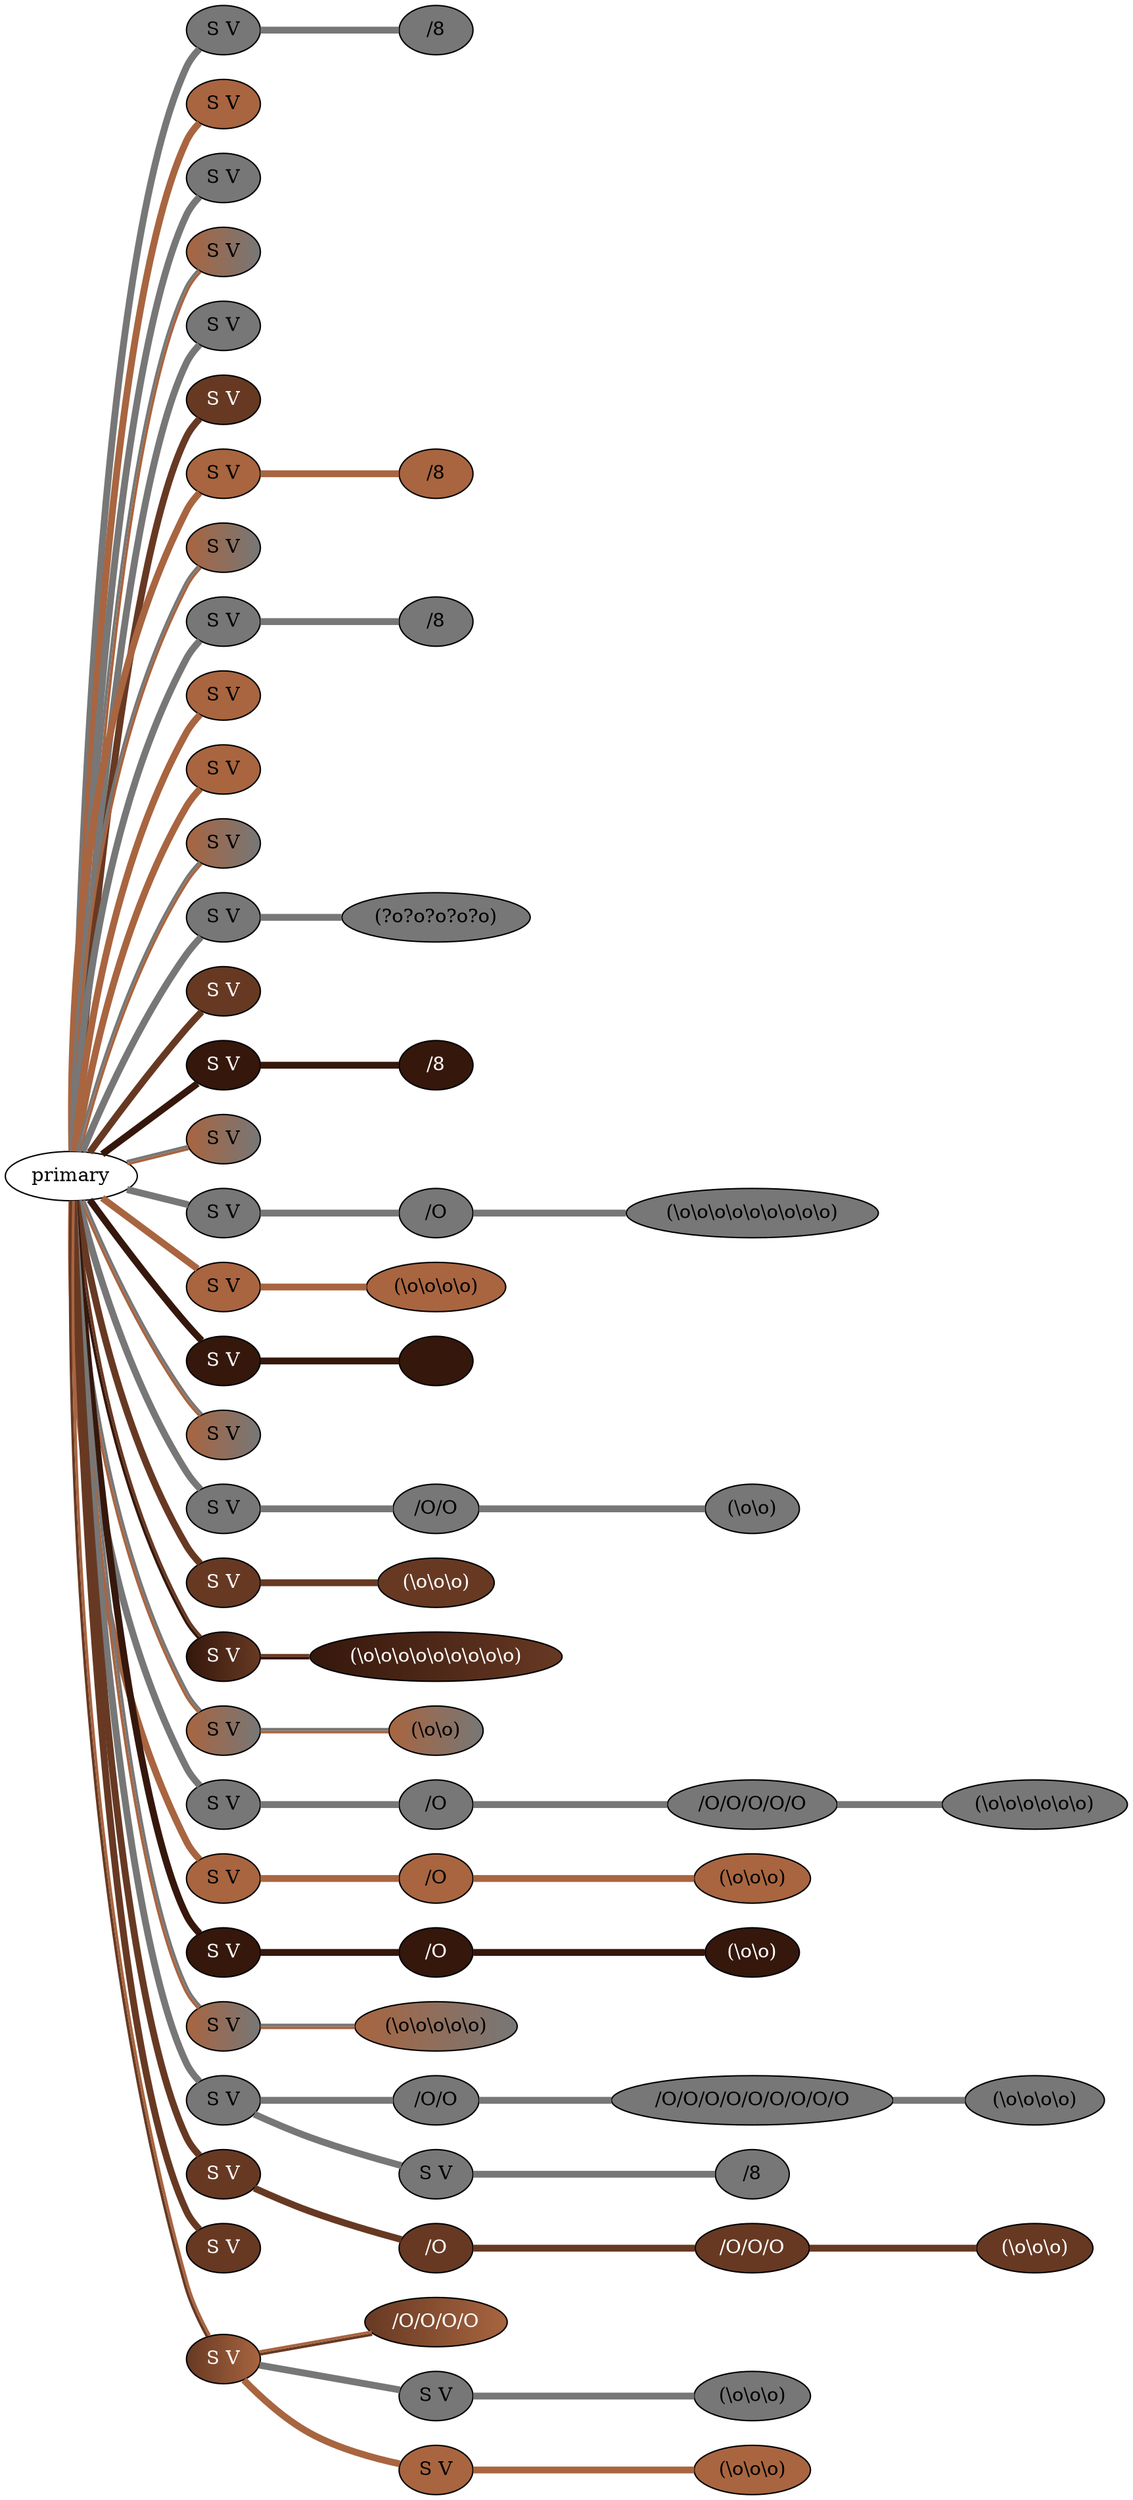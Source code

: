 graph {
 graph [rankdir=LR]
"1" [qtype="pendant_node", pendant_colors="#777777", pendant_ply="S", pendant_attach="V", pendant_length="50.5", label="S V", style=filled, fillcolor="#777777", fontcolor="#000000"]
"primary" -- "1" [qtype="pendant_link",penwidth=5,color="#777777"]
"1:0" [qtype="knot_node", knot_value="1", knot_type="E", knot_position="20.5", knot_spin="S", label="/8", style=filled, fillcolor="#777777" , fontcolor="#000000"]
"1" -- "1:0" [qtype="knot_link",penwidth=5,color="#777777"]
"2" [qtype="pendant_node", pendant_colors="#A86540", pendant_ply="S", pendant_attach="V", pendant_length="48.5", label="S V", style=filled, fillcolor="#A86540", fontcolor="#000000"]
"primary" -- "2" [qtype="pendant_link",penwidth=5,color="#A86540"]
"3" [qtype="pendant_node", pendant_colors="#777777", pendant_ply="S", pendant_attach="V", pendant_length="48.0", label="S V", style=filled, fillcolor="#777777", fontcolor="#000000"]
"primary" -- "3" [qtype="pendant_link",penwidth=5,color="#777777"]
"4" [qtype="pendant_node", pendant_colors="#A86540:#777777", pendant_ply="S", pendant_attach="V", pendant_length="49.0", label="S V", style=filled, fillcolor="#A86540:#777777", fontcolor="#000000"]
"primary" -- "4" [qtype="pendant_link",penwidth=2,color="#A86540:#777777"]
"5" [qtype="pendant_node", pendant_colors="#777777", pendant_ply="S", pendant_attach="V", pendant_length="47.0", label="S V", style=filled, fillcolor="#777777", fontcolor="#000000"]
"primary" -- "5" [qtype="pendant_link",penwidth=5,color="#777777"]
"6" [qtype="pendant_node", pendant_colors="#673923", pendant_ply="S", pendant_attach="V", pendant_length="44.5", label="S V", style=filled, fillcolor="#673923", fontcolor="#ffffff"]
"primary" -- "6" [qtype="pendant_link",penwidth=5,color="#673923"]
"7" [qtype="pendant_node", pendant_colors="#A86540", pendant_ply="S", pendant_attach="V", pendant_length="45.0", label="S V", style=filled, fillcolor="#A86540", fontcolor="#000000"]
"primary" -- "7" [qtype="pendant_link",penwidth=5,color="#A86540"]
"7:0" [qtype="knot_node", knot_value="1", knot_type="E", knot_position="20.0", knot_spin="S", label="/8", style=filled, fillcolor="#A86540" , fontcolor="#000000"]
"7" -- "7:0" [qtype="knot_link",penwidth=5,color="#A86540"]
"8" [qtype="pendant_node", pendant_colors="#A86540:#777777", pendant_ply="S", pendant_attach="V", pendant_length="44.0", label="S V", style=filled, fillcolor="#A86540:#777777", fontcolor="#000000"]
"primary" -- "8" [qtype="pendant_link",penwidth=2,color="#A86540:#777777"]
"9" [qtype="pendant_node", pendant_colors="#777777", pendant_ply="S", pendant_attach="V", pendant_length="50.0", label="S V", style=filled, fillcolor="#777777", fontcolor="#000000"]
"primary" -- "9" [qtype="pendant_link",penwidth=5,color="#777777"]
"9:0" [qtype="knot_node", knot_value="1", knot_type="E", knot_position="19.0", knot_spin="S", label="/8", style=filled, fillcolor="#777777" , fontcolor="#000000"]
"9" -- "9:0" [qtype="knot_link",penwidth=5,color="#777777"]
"10" [qtype="pendant_node", pendant_colors="#A86540", pendant_ply="S", pendant_attach="V", pendant_length="49.0", label="S V", style=filled, fillcolor="#A86540", fontcolor="#000000"]
"primary" -- "10" [qtype="pendant_link",penwidth=5,color="#A86540"]
"11" [qtype="pendant_node", pendant_colors="#A86540", pendant_ply="S", pendant_attach="V", pendant_length="51.0", label="S V", style=filled, fillcolor="#A86540", fontcolor="#000000"]
"primary" -- "11" [qtype="pendant_link",penwidth=5,color="#A86540"]
"12" [qtype="pendant_node", pendant_colors="#A86540:#777777", pendant_ply="S", pendant_attach="V", pendant_length="49.5", label="S V", style=filled, fillcolor="#A86540:#777777", fontcolor="#000000"]
"primary" -- "12" [qtype="pendant_link",penwidth=2,color="#A86540:#777777"]
"13" [qtype="pendant_node", pendant_colors="#777777", pendant_ply="S", pendant_attach="V", pendant_length="45.5", label="S V", style=filled, fillcolor="#777777", fontcolor="#000000"]
"primary" -- "13" [qtype="pendant_link",penwidth=5,color="#777777"]
"13:0" [qtype="knot_node", knot_value="5", knot_type="L", knot_position="18.5", knot_spin="ZS", label="(?o?o?o?o?o)", style=filled, fillcolor="#777777" , fontcolor="#000000"]
"13" -- "13:0" [qtype="knot_link",penwidth=5,color="#777777"]
"14" [qtype="pendant_node", pendant_colors="#673923", pendant_ply="S", pendant_attach="V", pendant_length="48.5", label="S V", style=filled, fillcolor="#673923", fontcolor="#ffffff"]
"primary" -- "14" [qtype="pendant_link",penwidth=5,color="#673923"]
"15" [qtype="pendant_node", pendant_colors="#35170C", pendant_ply="S", pendant_attach="V", pendant_length="46.0", label="S V", style=filled, fillcolor="#35170C", fontcolor="#ffffff"]
"primary" -- "15" [qtype="pendant_link",penwidth=5,color="#35170C"]
"15:0" [qtype="knot_node", knot_value="1", knot_type="E", knot_position="18.0", knot_spin="S", label="/8", style=filled, fillcolor="#35170C" , fontcolor="#ffffff"]
"15" -- "15:0" [qtype="knot_link",penwidth=5,color="#35170C"]
"16" [qtype="pendant_node", pendant_colors="#A86540:#777777", pendant_ply="S", pendant_attach="V", pendant_length="49.0", label="S V", style=filled, fillcolor="#A86540:#777777", fontcolor="#000000"]
"primary" -- "16" [qtype="pendant_link",penwidth=2,color="#A86540:#777777"]
"17" [qtype="pendant_node", pendant_colors="#777777", pendant_ply="S", pendant_attach="V", pendant_length="43.5", label="S V", style=filled, fillcolor="#777777", fontcolor="#000000"]
"primary" -- "17" [qtype="pendant_link",penwidth=5,color="#777777"]
"17:0" [qtype="knot_node", knot_value="1", knot_type="S", knot_position="11.0", knot_spin="S", label="/O", style=filled, fillcolor="#777777" , fontcolor="#000000"]
"17" -- "17:0" [qtype="knot_link",penwidth=5,color="#777777"]
"17:1" [qtype="knot_node", knot_value="9", knot_type="L", knot_position="18.0", knot_spin="Z", label="(\\o\\o\\o\\o\\o\\o\\o\\o\\o)", style=filled, fillcolor="#777777" , fontcolor="#000000"]
"17:0" -- "17:1" [qtype="knot_link",penwidth=5,color="#777777"]
"18" [qtype="pendant_node", pendant_colors="#A86540", pendant_ply="S", pendant_attach="V", pendant_length="48.0", label="S V", style=filled, fillcolor="#A86540", fontcolor="#000000"]
"primary" -- "18" [qtype="pendant_link",penwidth=5,color="#A86540"]
"18:0" [qtype="knot_node", knot_value="4", knot_type="L", knot_position="18.0", knot_spin="Z", label="(\\o\\o\\o\\o)", style=filled, fillcolor="#A86540" , fontcolor="#000000"]
"18" -- "18:0" [qtype="knot_link",penwidth=5,color="#A86540"]
"19" [qtype="pendant_node", pendant_colors="#35170C", pendant_ply="S", pendant_attach="V", pendant_length="49.0", label="S V", style=filled, fillcolor="#35170C", fontcolor="#ffffff"]
"primary" -- "19" [qtype="pendant_link",penwidth=5,color="#35170C"]
"19:0" [qtype="knot_node", knot_value="1", knot_type="", knot_position="18.0", knot_spin="Z", label="", style=filled, fillcolor="#35170C" , fontcolor="#ffffff"]
"19" -- "19:0" [qtype="knot_link",penwidth=5,color="#35170C"]
"20" [qtype="pendant_node", pendant_colors="#A86540:#777777", pendant_ply="S", pendant_attach="V", pendant_length="49.0", label="S V", style=filled, fillcolor="#A86540:#777777", fontcolor="#000000"]
"primary" -- "20" [qtype="pendant_link",penwidth=2,color="#A86540:#777777"]
"21" [qtype="pendant_node", pendant_colors="#777777", pendant_ply="S", pendant_attach="V", pendant_length="50.0", label="S V", style=filled, fillcolor="#777777", fontcolor="#000000"]
"primary" -- "21" [qtype="pendant_link",penwidth=5,color="#777777"]
"21:0" [qtype="knot_node", knot_value="2", knot_type="S", knot_position="11.0", knot_spin="S", label="/O/O", style=filled, fillcolor="#777777" , fontcolor="#000000"]
"21" -- "21:0" [qtype="knot_link",penwidth=5,color="#777777"]
"21:1" [qtype="knot_node", knot_value="2", knot_type="L", knot_position="18.0", knot_spin="Z", label="(\\o\\o)", style=filled, fillcolor="#777777" , fontcolor="#000000"]
"21:0" -- "21:1" [qtype="knot_link",penwidth=5,color="#777777"]
"22" [qtype="pendant_node", pendant_colors="#673923", pendant_ply="S", pendant_attach="V", pendant_length="48.5", label="S V", style=filled, fillcolor="#673923", fontcolor="#ffffff"]
"primary" -- "22" [qtype="pendant_link",penwidth=5,color="#673923"]
"22:0" [qtype="knot_node", knot_value="3", knot_type="L", knot_position="18.0", knot_spin="Z", label="(\\o\\o\\o)", style=filled, fillcolor="#673923" , fontcolor="#ffffff"]
"22" -- "22:0" [qtype="knot_link",penwidth=5,color="#673923"]
"23" [qtype="pendant_node", pendant_colors="#35170C:#673923", pendant_ply="S", pendant_attach="V", pendant_length="42.0", label="S V", style=filled, fillcolor="#35170C:#673923", fontcolor="#ffffff"]
"primary" -- "23" [qtype="pendant_link",penwidth=2,color="#35170C:#673923"]
"23:0" [qtype="knot_node", knot_value="9", knot_type="L", knot_position="18.0", knot_spin="Z", label="(\\o\\o\\o\\o\\o\\o\\o\\o\\o)", style=filled, fillcolor="#35170C:#673923" , fontcolor="#ffffff"]
"23" -- "23:0" [qtype="knot_link",penwidth=2,color="#35170C:#673923"]
"24" [qtype="pendant_node", pendant_colors="#A86540:#777777", pendant_ply="S", pendant_attach="V", pendant_length="48.0", label="S V", style=filled, fillcolor="#A86540:#777777", fontcolor="#000000"]
"primary" -- "24" [qtype="pendant_link",penwidth=2,color="#A86540:#777777"]
"24:0" [qtype="knot_node", knot_value="2", knot_type="L", knot_position="18.5", knot_spin="Z", label="(\\o\\o)", style=filled, fillcolor="#A86540:#777777" , fontcolor="#000000"]
"24" -- "24:0" [qtype="knot_link",penwidth=2,color="#A86540:#777777"]
"25" [qtype="pendant_node", pendant_colors="#777777", pendant_ply="S", pendant_attach="V", pendant_length="43.5", label="S V", style=filled, fillcolor="#777777", fontcolor="#000000"]
"primary" -- "25" [qtype="pendant_link",penwidth=5,color="#777777"]
"25:0" [qtype="knot_node", knot_value="1", knot_type="S", knot_position="5.5", knot_spin="S", label="/O", style=filled, fillcolor="#777777" , fontcolor="#000000"]
"25" -- "25:0" [qtype="knot_link",penwidth=5,color="#777777"]
"25:1" [qtype="knot_node", knot_value="5", knot_type="S", knot_position="11.0", knot_spin="S", label="/O/O/O/O/O", style=filled, fillcolor="#777777" , fontcolor="#000000"]
"25:0" -- "25:1" [qtype="knot_link",penwidth=5,color="#777777"]
"25:2" [qtype="knot_node", knot_value="6", knot_type="L", knot_position="18.5", knot_spin="Z", label="(\\o\\o\\o\\o\\o\\o)", style=filled, fillcolor="#777777" , fontcolor="#000000"]
"25:1" -- "25:2" [qtype="knot_link",penwidth=5,color="#777777"]
"26" [qtype="pendant_node", pendant_colors="#A86540", pendant_ply="S", pendant_attach="V", pendant_length="41.5", label="S V", style=filled, fillcolor="#A86540", fontcolor="#000000"]
"primary" -- "26" [qtype="pendant_link",penwidth=5,color="#A86540"]
"26:0" [qtype="knot_node", knot_value="1", knot_type="S", knot_position="10.5", knot_spin="S", label="/O", style=filled, fillcolor="#A86540" , fontcolor="#000000"]
"26" -- "26:0" [qtype="knot_link",penwidth=5,color="#A86540"]
"26:1" [qtype="knot_node", knot_value="3", knot_type="L", knot_position="17.5", knot_spin="Z", label="(\\o\\o\\o)", style=filled, fillcolor="#A86540" , fontcolor="#000000"]
"26:0" -- "26:1" [qtype="knot_link",penwidth=5,color="#A86540"]
"27" [qtype="pendant_node", pendant_colors="#35170C", pendant_ply="S", pendant_attach="V", pendant_length="44.5", label="S V", style=filled, fillcolor="#35170C", fontcolor="#ffffff"]
"primary" -- "27" [qtype="pendant_link",penwidth=5,color="#35170C"]
"27:0" [qtype="knot_node", knot_value="1", knot_type="S", knot_position="10.5", knot_spin="S", label="/O", style=filled, fillcolor="#35170C" , fontcolor="#ffffff"]
"27" -- "27:0" [qtype="knot_link",penwidth=5,color="#35170C"]
"27:1" [qtype="knot_node", knot_value="2", knot_type="L", knot_position="17.5", knot_spin="Z", label="(\\o\\o)", style=filled, fillcolor="#35170C" , fontcolor="#ffffff"]
"27:0" -- "27:1" [qtype="knot_link",penwidth=5,color="#35170C"]
"28" [qtype="pendant_node", pendant_colors="#A86540:#777777", pendant_ply="S", pendant_attach="V", pendant_length="48.0", label="S V", style=filled, fillcolor="#A86540:#777777", fontcolor="#000000"]
"primary" -- "28" [qtype="pendant_link",penwidth=2,color="#A86540:#777777"]
"28:0" [qtype="knot_node", knot_value="5", knot_type="L", knot_position="18.5", knot_spin="Z", label="(\\o\\o\\o\\o\\o)", style=filled, fillcolor="#A86540:#777777" , fontcolor="#000000"]
"28" -- "28:0" [qtype="knot_link",penwidth=2,color="#A86540:#777777"]
"29" [qtype="pendant_node", pendant_colors="#777777", pendant_ply="S", pendant_attach="V", pendant_length="45.5", label="S V", style=filled, fillcolor="#777777", fontcolor="#000000"]
"primary" -- "29" [qtype="pendant_link",penwidth=5,color="#777777"]
"29:0" [qtype="knot_node", knot_value="2", knot_type="S", knot_position="1.0", knot_spin="S", label="/O/O", style=filled, fillcolor="#777777" , fontcolor="#000000"]
"29" -- "29:0" [qtype="knot_link",penwidth=5,color="#777777"]
"29:1" [qtype="knot_node", knot_value="9", knot_type="S", knot_position="5.5", knot_spin="S", label="/O/O/O/O/O/O/O/O/O", style=filled, fillcolor="#777777" , fontcolor="#000000"]
"29:0" -- "29:1" [qtype="knot_link",penwidth=5,color="#777777"]
"29:2" [qtype="knot_node", knot_value="4", knot_type="L", knot_position="18.5", knot_spin="Z", label="(\\o\\o\\o\\o)", style=filled, fillcolor="#777777" , fontcolor="#000000"]
"29:1" -- "29:2" [qtype="knot_link",penwidth=5,color="#777777"]
"29s1" [qtype="pendant_node", pendant_colors="#777777", pendant_ply="S", pendant_attach="V", pendant_length="41.5", label="S V", style=filled, fillcolor="#777777", fontcolor="#000000"]
"29" -- "29s1" [qtype="pendant_link",penwidth=5,color="#777777"]
"29s1:0" [qtype="knot_node", knot_value="1", knot_type="E", knot_position="13.5", knot_spin="S", label="/8", style=filled, fillcolor="#777777" , fontcolor="#000000"]
"29s1" -- "29s1:0" [qtype="knot_link",penwidth=5,color="#777777"]
"30" [qtype="pendant_node", pendant_colors="#673923", pendant_ply="S", pendant_attach="V", pendant_length="48.0", label="S V", style=filled, fillcolor="#673923", fontcolor="#ffffff"]
"primary" -- "30" [qtype="pendant_link",penwidth=5,color="#673923"]
"30:0" [qtype="knot_node", knot_value="1", knot_type="S", knot_position="5.5", knot_spin="S", label="/O", style=filled, fillcolor="#673923" , fontcolor="#ffffff"]
"30" -- "30:0" [qtype="knot_link",penwidth=5,color="#673923"]
"30:1" [qtype="knot_node", knot_value="3", knot_type="S", knot_position="11.5", knot_spin="S", label="/O/O/O", style=filled, fillcolor="#673923" , fontcolor="#ffffff"]
"30:0" -- "30:1" [qtype="knot_link",penwidth=5,color="#673923"]
"30:2" [qtype="knot_node", knot_value="3", knot_type="L", knot_position="18.5", knot_spin="Z", label="(\\o\\o\\o)", style=filled, fillcolor="#673923" , fontcolor="#ffffff"]
"30:1" -- "30:2" [qtype="knot_link",penwidth=5,color="#673923"]
"31" [qtype="pendant_node", pendant_colors="#673923", pendant_ply="S", pendant_attach="V", pendant_length="3.5", label="S V", style=filled, fillcolor="#673923", fontcolor="#ffffff"]
"primary" -- "31" [qtype="pendant_link",penwidth=5,color="#673923"]
"32" [qtype="pendant_node", pendant_colors="#673923:#A86540", pendant_ply="S", pendant_attach="V", pendant_length="48.5", label="S V", style=filled, fillcolor="#673923:#A86540", fontcolor="#ffffff"]
"primary" -- "32" [qtype="pendant_link",penwidth=2,color="#673923:#A86540"]
"32:0" [qtype="knot_node", knot_value="4", knot_type="S", knot_position="11.5", knot_spin="S", label="/O/O/O/O", style=filled, fillcolor="#673923:#A86540" , fontcolor="#ffffff"]
"32" -- "32:0" [qtype="knot_link",penwidth=2,color="#673923:#A86540"]
"32s1" [qtype="pendant_node", pendant_colors="#777777", pendant_ply="S", pendant_attach="V", pendant_length="35.5", label="S V", style=filled, fillcolor="#777777", fontcolor="#000000"]
"32" -- "32s1" [qtype="pendant_link",penwidth=5,color="#777777"]
"32s1:0" [qtype="knot_node", knot_value="3", knot_type="L", knot_position="11.5", knot_spin="Z", label="(\\o\\o\\o)", style=filled, fillcolor="#777777" , fontcolor="#000000"]
"32s1" -- "32s1:0" [qtype="knot_link",penwidth=5,color="#777777"]
"32s2" [qtype="pendant_node", pendant_colors="#A86540", pendant_ply="S", pendant_attach="V", pendant_length="38.5", label="S V", style=filled, fillcolor="#A86540", fontcolor="#000000"]
"32" -- "32s2" [qtype="pendant_link",penwidth=5,color="#A86540"]
"32s2:0" [qtype="knot_node", knot_value="3", knot_type="L", knot_position="12.0", knot_spin="Z", label="(\\o\\o\\o)", style=filled, fillcolor="#A86540" , fontcolor="#000000"]
"32s2" -- "32s2:0" [qtype="knot_link",penwidth=5,color="#A86540"]
}

